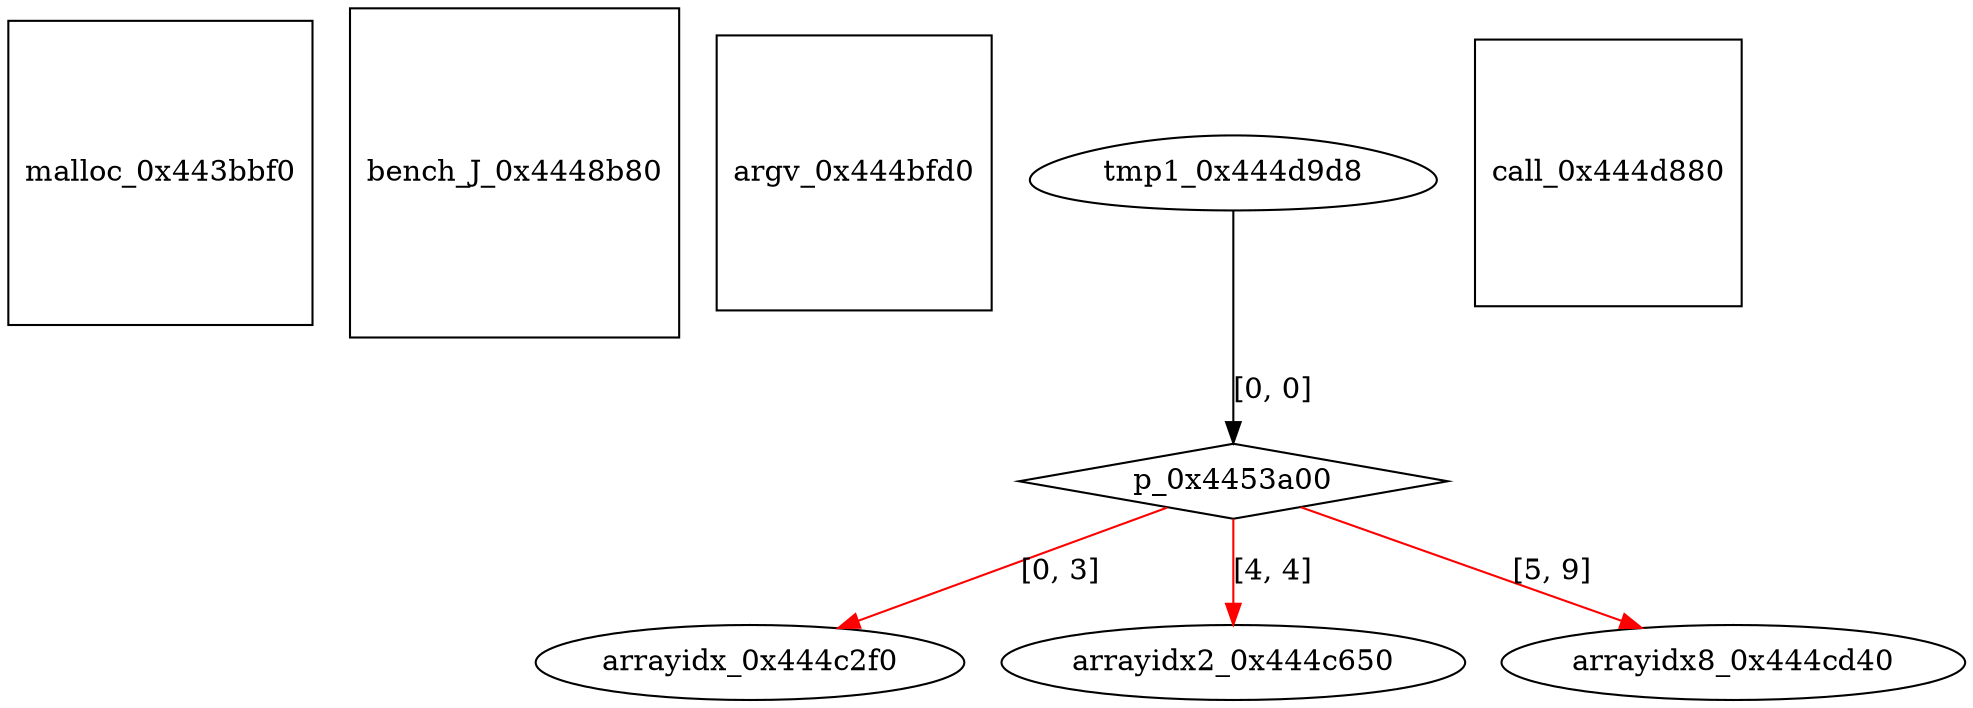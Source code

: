 digraph grafico {
"malloc_0x443bbf0" [shape=square];
"bench_J_0x4448b80" [shape=square];
"argv_0x444bfd0" [shape=square];
"arrayidx_0x444c2f0" [shape=ellipse];
"p_0x4453a00" -> "arrayidx_0x444c2f0" [label="[0, 3]",color=red];
"arrayidx2_0x444c650" [shape=ellipse];
"p_0x4453a00" -> "arrayidx2_0x444c650" [label="[4, 4]",color=red];
"arrayidx8_0x444cd40" [shape=ellipse];
"p_0x4453a00" -> "arrayidx8_0x444cd40" [label="[5, 9]",color=red];
"call_0x444d880" [shape=square];
"tmp1_0x444d9d8" [shape=egg];
"p_0x4453a00" [shape=diamond];
"tmp1_0x444d9d8" -> "p_0x4453a00" [label="[0, 0]"];
}